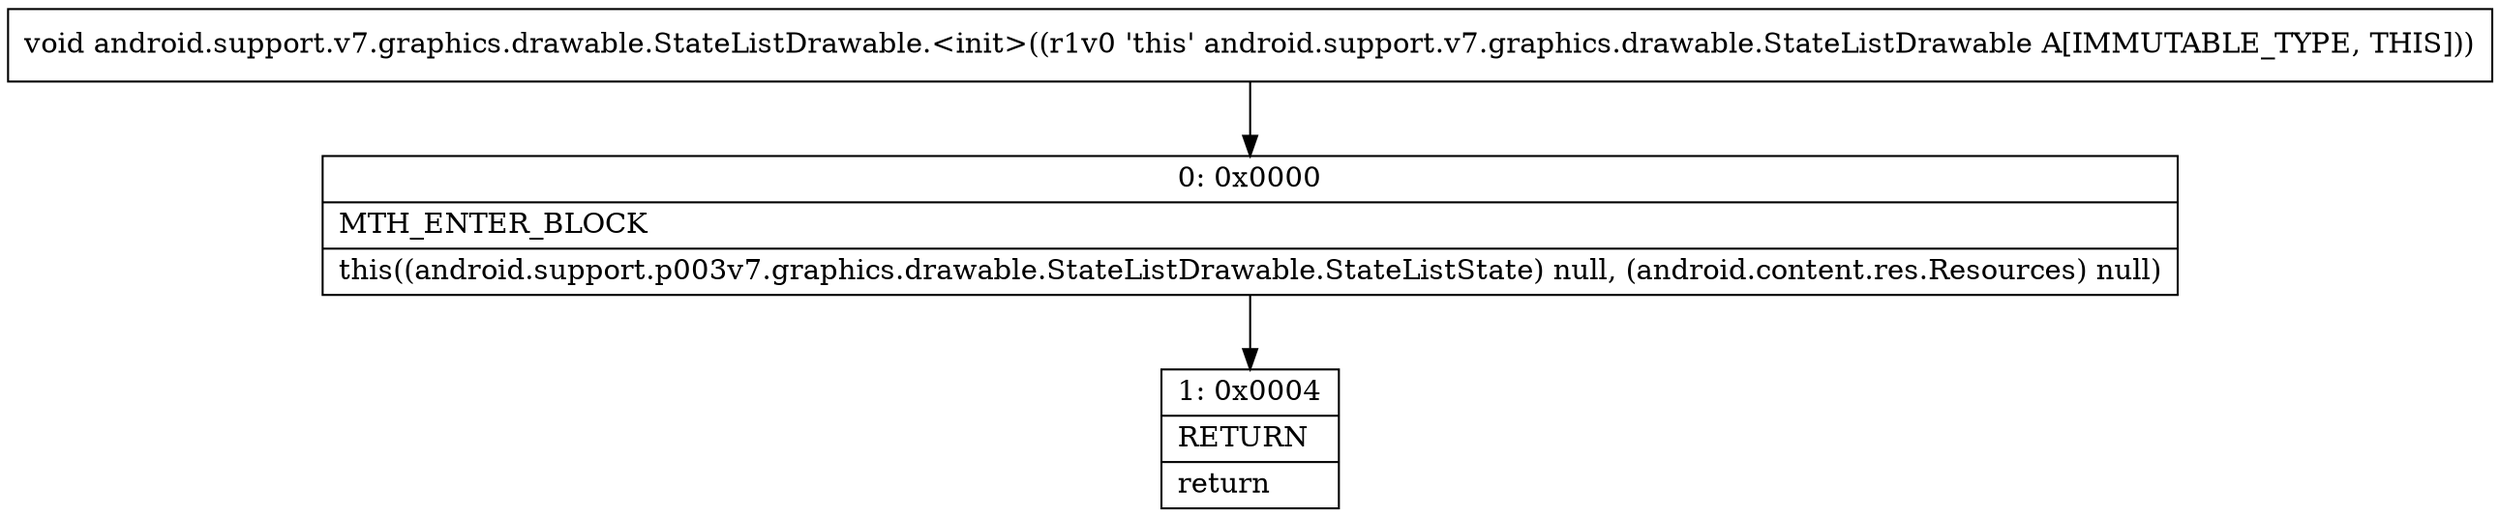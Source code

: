 digraph "CFG forandroid.support.v7.graphics.drawable.StateListDrawable.\<init\>()V" {
Node_0 [shape=record,label="{0\:\ 0x0000|MTH_ENTER_BLOCK\l|this((android.support.p003v7.graphics.drawable.StateListDrawable.StateListState) null, (android.content.res.Resources) null)\l}"];
Node_1 [shape=record,label="{1\:\ 0x0004|RETURN\l|return\l}"];
MethodNode[shape=record,label="{void android.support.v7.graphics.drawable.StateListDrawable.\<init\>((r1v0 'this' android.support.v7.graphics.drawable.StateListDrawable A[IMMUTABLE_TYPE, THIS])) }"];
MethodNode -> Node_0;
Node_0 -> Node_1;
}

